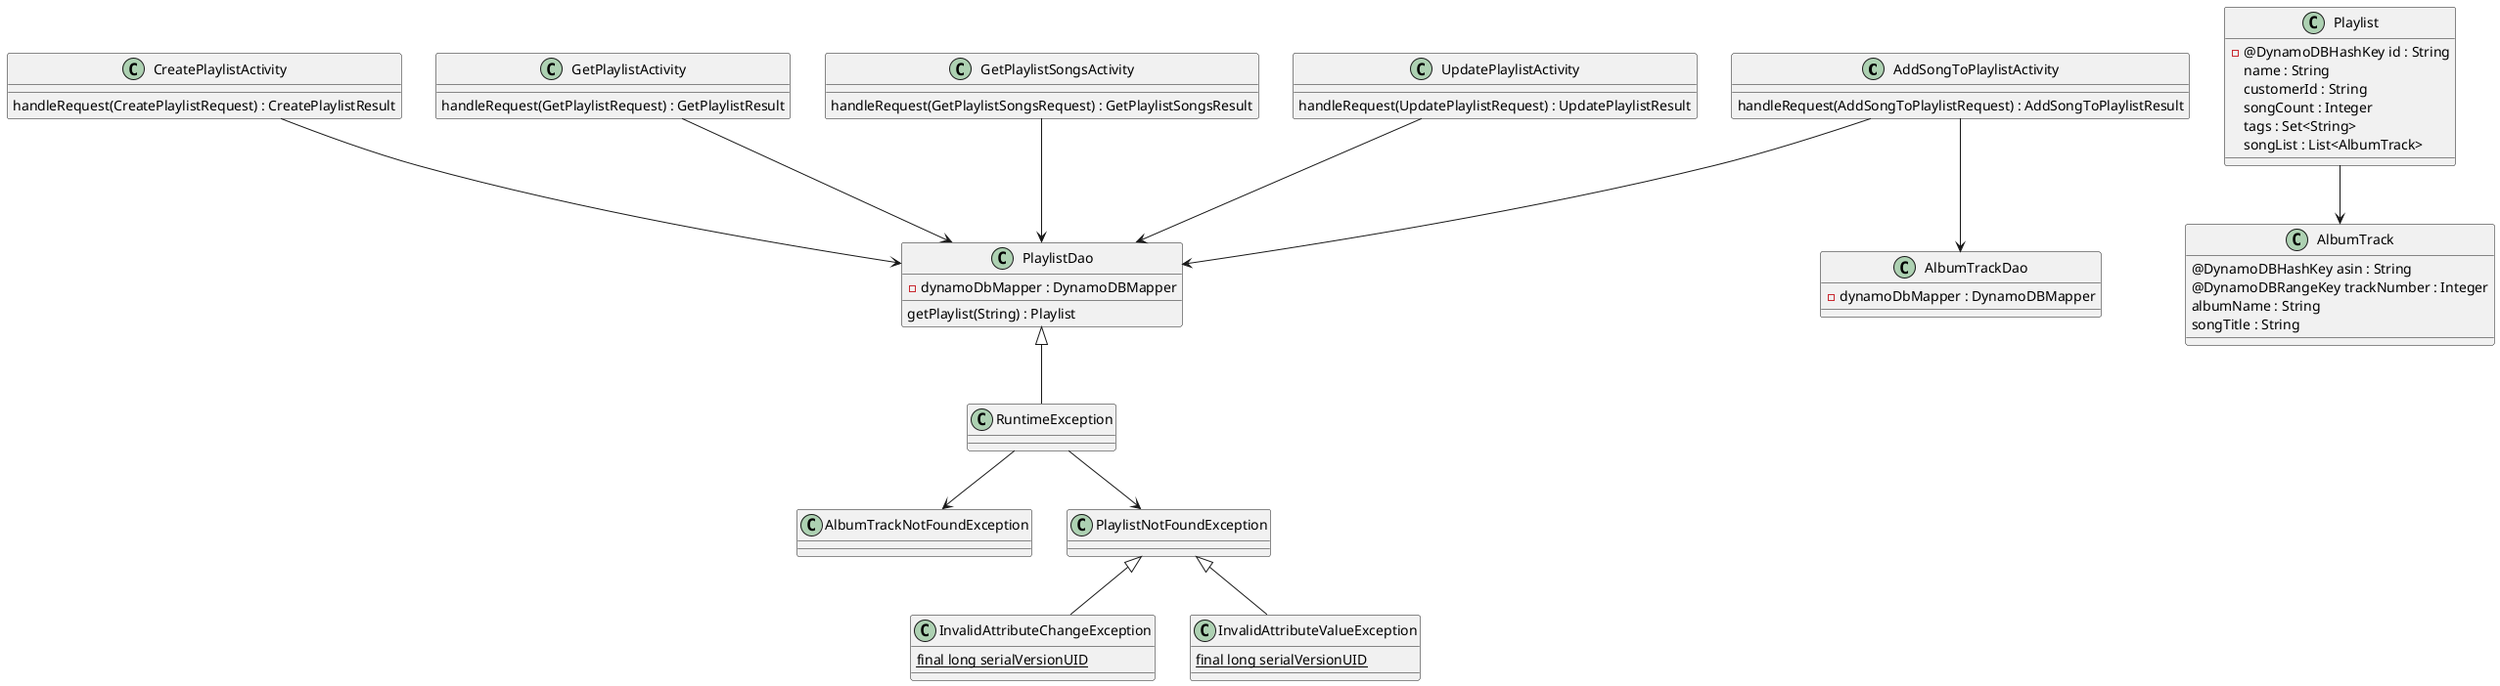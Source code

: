 @startuml
class AddSongToPlaylistActivity {
 handleRequest(AddSongToPlaylistRequest) : AddSongToPlaylistResult
}
class CreatePlaylistActivity {
handleRequest(CreatePlaylistRequest) : CreatePlaylistResult
}

class GetPlaylistActivity{
handleRequest(GetPlaylistRequest) : GetPlaylistResult
}
class GetPlaylistSongsActivity{
handleRequest(GetPlaylistSongsRequest) : GetPlaylistSongsResult
}
class UpdatePlaylistActivity{
handleRequest(UpdatePlaylistRequest) : UpdatePlaylistResult
}
class Playlist {
-@DynamoDBHashKey id : String
name : String
customerId : String
songCount : Integer
tags : Set<String>
songList : List<AlbumTrack>
}
class PlaylistDao {
getPlaylist(String) : Playlist
- dynamoDbMapper : DynamoDBMapper
}
class AlbumTrackDao {
- dynamoDbMapper : DynamoDBMapper
}
class AlbumTrackNotFoundException {

}
class PlaylistNotFoundException {

}

class GetPlaylistActivity {

}
class GetPlaylistSongsActivity {

}
class UpdatePlaylistActivity {

}
class InvalidAttributeChangeException {
{static} final long serialVersionUID
}
class InvalidAttributeValueException {
 {static} final long serialVersionUID
}
class RuntimeException {

}
class UpdatePlaylistActivity {

}

class AlbumTrack {
@DynamoDBHashKey asin : String
@DynamoDBRangeKey trackNumber : Integer
albumName : String
songTitle : String
}
UpdatePlaylistActivity --> PlaylistDao
GetPlaylistSongsActivity --> PlaylistDao
GetPlaylistActivity --> PlaylistDao
AddSongToPlaylistActivity --> PlaylistDao
CreatePlaylistActivity --> PlaylistDao
AddSongToPlaylistActivity --> AlbumTrackDao
Playlist --> AlbumTrack
RuntimeException --> PlaylistNotFoundException
RuntimeException --> AlbumTrackNotFoundException
PlaylistNotFoundException <|-- InvalidAttributeValueException
PlaylistNotFoundException <|-- InvalidAttributeChangeException
PlaylistDao <|-- RuntimeException

@enduml
